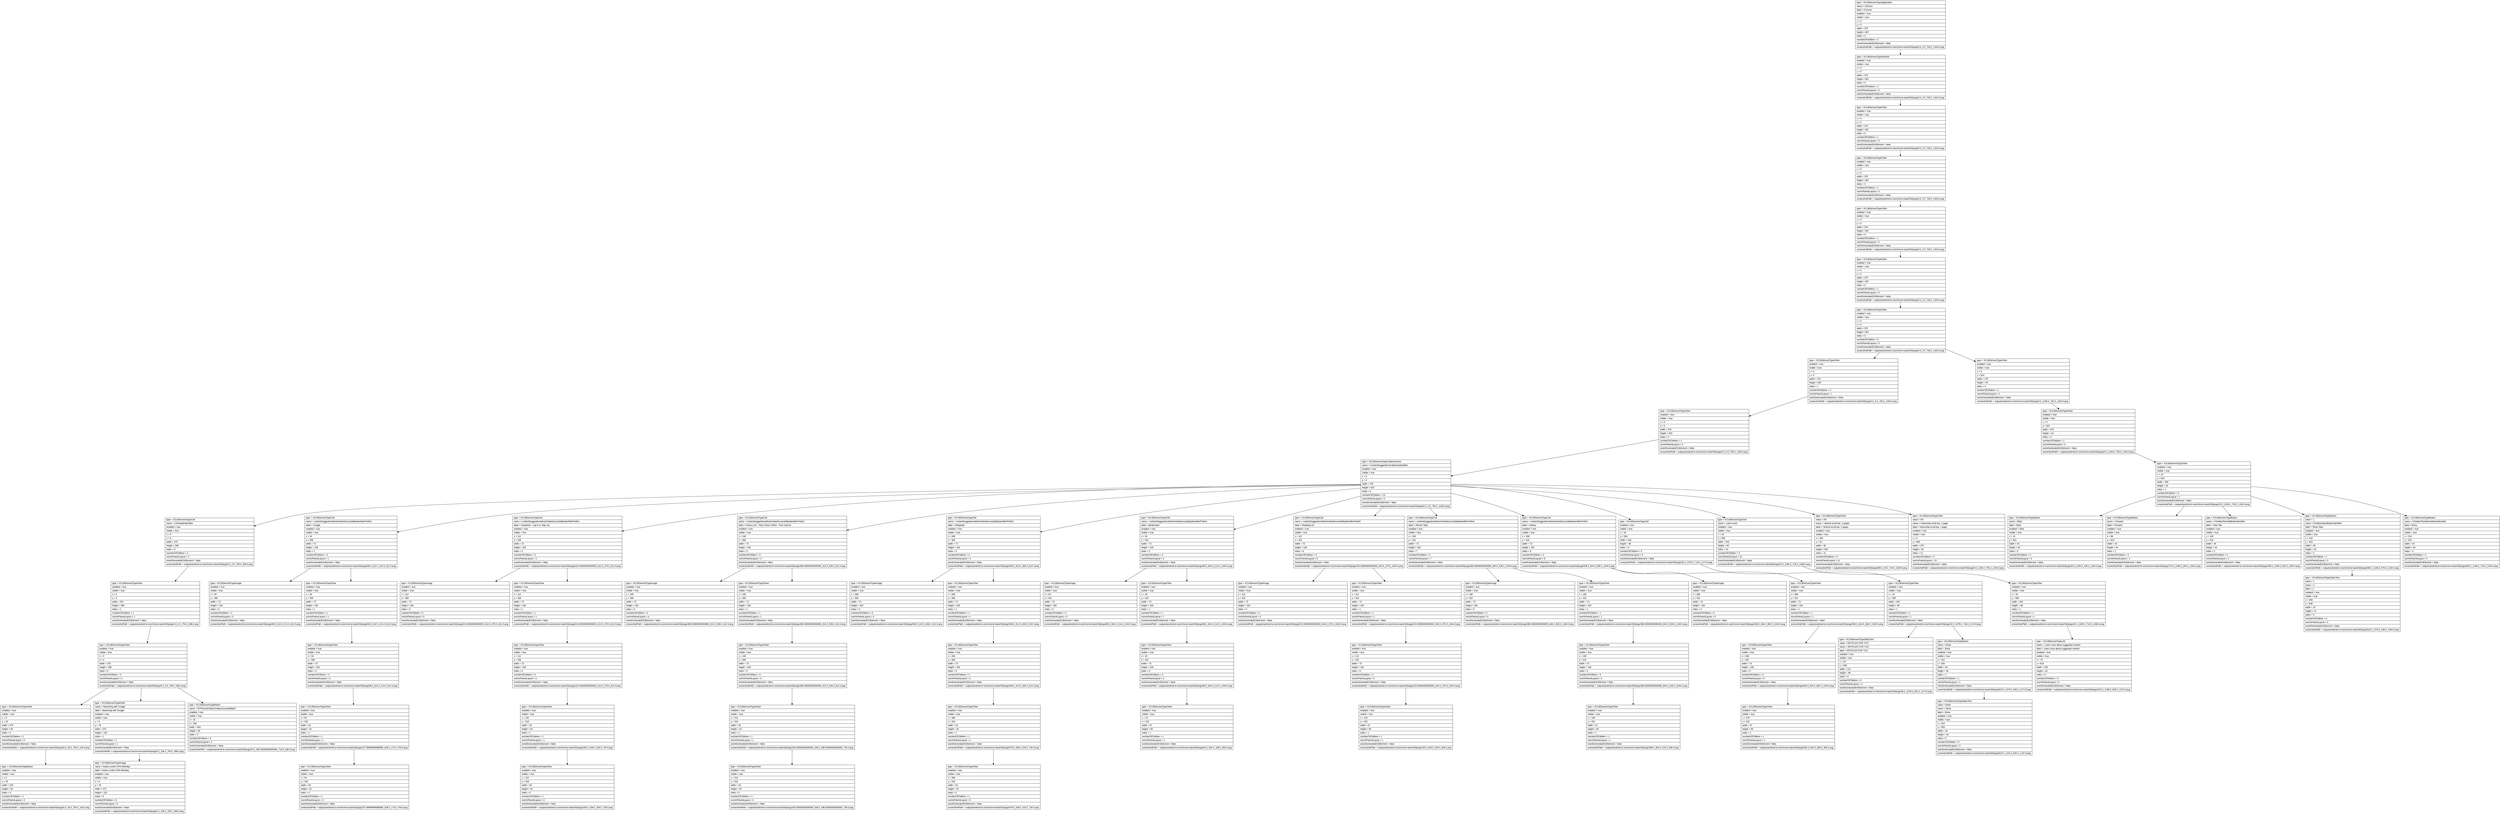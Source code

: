digraph Layout {

	node [shape=record fontname=Arial];

	0	[label="{type = XCUIElementTypeApplication\l|name = Chrome\l|label = Chrome\l|enabled = true\l|visible = true\l|x = 0\l|y = 0\l|width = 375\l|height = 667\l|index = 0\l|numberOfChildren = 2\l|eventGeneratedOnElement = false \l|screenshotPath = outputs/android-to-ios/chrome-back/S0/pngs/0.0_0.0_750.0_1334.0.png\l}"]
	1	[label="{type = XCUIElementTypeWindow\l|enabled = true\l|visible = true\l|x = 0\l|y = 0\l|width = 375\l|height = 667\l|index = 0\l|numberOfChildren = 1\l|numInParentLayout = 0\l|eventGeneratedOnElement = false \l|screenshotPath = outputs/android-to-ios/chrome-back/S0/pngs/0.0_0.0_750.0_1334.0.png\l}"]
	2	[label="{type = XCUIElementTypeOther\l|enabled = true\l|visible = true\l|x = 0\l|y = 0\l|width = 375\l|height = 667\l|index = 0\l|numberOfChildren = 1\l|numInParentLayout = 0\l|eventGeneratedOnElement = false \l|screenshotPath = outputs/android-to-ios/chrome-back/S0/pngs/0.0_0.0_750.0_1334.0.png\l}"]
	3	[label="{type = XCUIElementTypeOther\l|enabled = true\l|visible = true\l|x = 0\l|y = 0\l|width = 375\l|height = 667\l|index = 0\l|numberOfChildren = 1\l|numInParentLayout = 0\l|eventGeneratedOnElement = false \l|screenshotPath = outputs/android-to-ios/chrome-back/S0/pngs/0.0_0.0_750.0_1334.0.png\l}"]
	4	[label="{type = XCUIElementTypeOther\l|enabled = true\l|visible = true\l|x = 0\l|y = 0\l|width = 375\l|height = 667\l|index = 0\l|numberOfChildren = 1\l|numInParentLayout = 0\l|eventGeneratedOnElement = false \l|screenshotPath = outputs/android-to-ios/chrome-back/S0/pngs/0.0_0.0_750.0_1334.0.png\l}"]
	5	[label="{type = XCUIElementTypeOther\l|enabled = true\l|visible = true\l|x = 0\l|y = 0\l|width = 375\l|height = 667\l|index = 0\l|numberOfChildren = 1\l|numInParentLayout = 0\l|eventGeneratedOnElement = false \l|screenshotPath = outputs/android-to-ios/chrome-back/S0/pngs/0.0_0.0_750.0_1334.0.png\l}"]
	6	[label="{type = XCUIElementTypeOther\l|enabled = true\l|visible = true\l|x = 0\l|y = 0\l|width = 375\l|height = 667\l|index = 0\l|numberOfChildren = 5\l|numInParentLayout = 0\l|eventGeneratedOnElement = false \l|screenshotPath = outputs/android-to-ios/chrome-back/S0/pngs/0.0_0.0_750.0_1334.0.png\l}"]
	7	[label="{type = XCUIElementTypeOther\l|enabled = true\l|visible = true\l|x = 0\l|y = 0\l|width = 375\l|height = 667\l|index = 1\l|numberOfChildren = 2\l|numInParentLayout = 1\l|eventGeneratedOnElement = false \l|screenshotPath = outputs/android-to-ios/chrome-back/S0/pngs/0.0_0.0_750.0_1334.0.png\l}"]
	8	[label="{type = XCUIElementTypeOther\l|enabled = true\l|visible = true\l|x = 0\l|y = 623\l|width = 375\l|height = 44\l|index = 4\l|numberOfChildren = 1\l|numInParentLayout = 4\l|eventGeneratedOnElement = false \l|screenshotPath = outputs/android-to-ios/chrome-back/S0/pngs/0.0_1246.0_750.0_1334.0.png\l}"]
	9	[label="{type = XCUIElementTypeOther\l|enabled = true\l|visible = true\l|x = 0\l|y = 0\l|width = 375\l|height = 623\l|index = 0\l|numberOfChildren = 1\l|numInParentLayout = 0\l|eventGeneratedOnElement = false \l|screenshotPath = outputs/android-to-ios/chrome-back/S0/pngs/0.0_0.0_750.0_1246.0.png\l}"]
	10	[label="{type = XCUIElementTypeOther\l|enabled = true\l|visible = true\l|x = 0\l|y = 623\l|width = 375\l|height = 44\l|index = 0\l|numberOfChildren = 2\l|numInParentLayout = 0\l|eventGeneratedOnElement = false \l|screenshotPath = outputs/android-to-ios/chrome-back/S0/pngs/0.0_1246.0_750.0_1334.0.png\l}"]
	11	[label="{type = XCUIElementTypeCollectionView\l|name = ContentSuggestionsCollectionIdentifier\l|enabled = true\l|visible = true\l|x = 0\l|y = 0\l|width = 375\l|height = 623\l|index = 0\l|numberOfChildren = 13\l|numInParentLayout = 0\l|eventGeneratedOnElement = false \l|screenshotPath = outputs/android-to-ios/chrome-back/S0/pngs/0.0_0.0_750.0_1246.0.png\l}"]
	12	[label="{type = XCUIElementTypeOther\l|enabled = true\l|visible = true\l|x = 10\l|y = 623\l|width = 355\l|height = 44\l|index = 1\l|numberOfChildren = 5\l|numInParentLayout = 1\l|eventGeneratedOnElement = false \l|screenshotPath = outputs/android-to-ios/chrome-back/S0/pngs/20.0_1246.0_730.0_1334.0.png\l}"]
	13	[label="{type = XCUIElementTypeCell\l|name = CSHeaderIdentifier\l|enabled = true\l|visible = true\l|x = 0\l|y = 0\l|width = 375\l|height = 298\l|index = 0\l|numberOfChildren = 3\l|numInParentLayout = 0\l|eventGeneratedOnElement = false \l|screenshotPath = outputs/android-to-ios/chrome-back/S0/pngs/0.0_0.0_750.0_596.0.png\l}"]
	14	[label="{type = XCUIElementTypeCell\l|name = contentSuggestionsMostVisitedAccessibilityIdentifierPrefix0\l|label = Google\l|enabled = true\l|visible = true\l|x = 34\l|y = 306\l|width = 73\l|height = 100\l|index = 1\l|numberOfChildren = 3\l|numInParentLayout = 1\l|eventGeneratedOnElement = false \l|screenshotPath = outputs/android-to-ios/chrome-back/S0/pngs/68.0_612.0_214.0_812.0.png\l}"]
	15	[label="{type = XCUIElementTypeCell\l|name = contentSuggestionsMostVisitedAccessibilityIdentifierPrefix1\l|label = Facebook - Log In or Sign Up\l|enabled = true\l|visible = true\l|x = 112\l|y = 306\l|width = 73\l|height = 100\l|index = 2\l|numberOfChildren = 3\l|numInParentLayout = 2\l|eventGeneratedOnElement = false \l|screenshotPath = outputs/android-to-ios/chrome-back/S0/pngs/224.00000000000003_612.0_370.0_812.0.png\l}"]
	16	[label="{type = XCUIElementTypeCell\l|name = contentSuggestionsMostVisitedAccessibilityIdentifierPrefix2\l|label = Chess.com - Play Chess Online - Free Games\l|enabled = true\l|visible = true\l|x = 190\l|y = 306\l|width = 73\l|height = 100\l|index = 3\l|numberOfChildren = 3\l|numInParentLayout = 3\l|eventGeneratedOnElement = false \l|screenshotPath = outputs/android-to-ios/chrome-back/S0/pngs/380.00000000000006_612.0_526.0_812.0.png\l}"]
	17	[label="{type = XCUIElementTypeCell\l|name = contentSuggestionsMostVisitedAccessibilityIdentifierPrefix3\l|label = Wikipedia\l|enabled = true\l|visible = true\l|x = 268\l|y = 306\l|width = 73\l|height = 100\l|index = 4\l|numberOfChildren = 3\l|numInParentLayout = 4\l|eventGeneratedOnElement = false \l|screenshotPath = outputs/android-to-ios/chrome-back/S0/pngs/536.0_612.0_682.0_812.0.png\l}"]
	18	[label="{type = XCUIElementTypeCell\l|name = contentSuggestionsMostVisitedAccessibilityIdentifierPrefix4\l|label = Bookmarks\l|enabled = true\l|visible = true\l|x = 34\l|y = 422\l|width = 73\l|height = 100\l|index = 5\l|numberOfChildren = 3\l|numInParentLayout = 5\l|eventGeneratedOnElement = false \l|screenshotPath = outputs/android-to-ios/chrome-back/S0/pngs/68.0_844.0_214.0_1044.0.png\l}"]
	19	[label="{type = XCUIElementTypeCell\l|name = contentSuggestionsMostVisitedAccessibilityIdentifierPrefix5\l|label = Reading List\l|enabled = true\l|visible = true\l|x = 112\l|y = 422\l|width = 73\l|height = 100\l|index = 6\l|numberOfChildren = 3\l|numInParentLayout = 6\l|eventGeneratedOnElement = false \l|screenshotPath = outputs/android-to-ios/chrome-back/S0/pngs/224.00000000000003_844.0_370.0_1044.0.png\l}"]
	20	[label="{type = XCUIElementTypeCell\l|name = contentSuggestionsMostVisitedAccessibilityIdentifierPrefix6\l|label = Recent Tabs\l|enabled = true\l|visible = true\l|x = 190\l|y = 422\l|width = 73\l|height = 100\l|index = 7\l|numberOfChildren = 3\l|numInParentLayout = 7\l|eventGeneratedOnElement = false \l|screenshotPath = outputs/android-to-ios/chrome-back/S0/pngs/380.00000000000006_844.0_526.0_1044.0.png\l}"]
	21	[label="{type = XCUIElementTypeCell\l|name = contentSuggestionsMostVisitedAccessibilityIdentifierPrefix7\l|label = History\l|enabled = true\l|visible = true\l|x = 268\l|y = 422\l|width = 73\l|height = 100\l|index = 8\l|numberOfChildren = 3\l|numInParentLayout = 8\l|eventGeneratedOnElement = false \l|screenshotPath = outputs/android-to-ios/chrome-back/S0/pngs/536.0_844.0_682.0_1044.0.png\l}"]
	22	[label="{type = XCUIElementTypeCell\l|enabled = true\l|visible = true\l|x = 16\l|y = 539\l|width = 343\l|height = 48\l|index = 9\l|numberOfChildren = 3\l|numInParentLayout = 9\l|eventGeneratedOnElement = false \l|screenshotPath = outputs/android-to-ios/chrome-back/S0/pngs/32.0_1078.0_718.0_1174.0.png\l}"]
	23	[label="{type = XCUIElementTypeCell\l|name = Learn more\l|enabled = true\l|visible = true\l|x = 16\l|y = 595\l|width = 343\l|height = 48\l|index = 10\l|numberOfChildren = 3\l|numInParentLayout = 10\l|eventGeneratedOnElement = false \l|screenshotPath = outputs/android-to-ios/chrome-back/S0/pngs/32.0_1190.0_718.0_1286.0.png\l}"]
	24	[label="{type = XCUIElementTypeOther\l|value = 0%\l|name = Vertical scroll bar, 2 pages\l|label = Vertical scroll bar, 2 pages\l|enabled = true\l|visible = true\l|x = 342\l|y = 20\l|width = 30\l|height = 603\l|index = 11\l|numberOfChildren = 0\l|numInParentLayout = 11\l|eventGeneratedOnElement = false \l|screenshotPath = outputs/android-to-ios/chrome-back/S0/pngs/684.0_40.0_744.0_1246.0.png\l}"]
	25	[label="{type = XCUIElementTypeOther\l|value = 0%\l|name = Horizontal scroll bar, 1 page\l|label = Horizontal scroll bar, 1 page\l|enabled = true\l|visible = true\l|x = 0\l|y = 590\l|width = 375\l|height = 30\l|index = 12\l|numberOfChildren = 0\l|numInParentLayout = 12\l|eventGeneratedOnElement = false \l|screenshotPath = outputs/android-to-ios/chrome-back/S0/pngs/0.0_1180.0_750.0_1240.0.png\l}"]
	26	[label="{type = XCUIElementTypeButton\l|name = Back\l|label = Back\l|enabled = false\l|visible = true\l|x = 10\l|y = 623\l|width = 44\l|height = 44\l|index = 0\l|numberOfChildren = 0\l|numInParentLayout = 0\l|eventGeneratedOnElement = false \l|screenshotPath = outputs/android-to-ios/chrome-back/S0/pngs/20.0_1246.0_108.0_1334.0.png\l}"]
	27	[label="{type = XCUIElementTypeButton\l|name = Forward\l|label = Forward\l|enabled = true\l|visible = true\l|x = 88\l|y = 623\l|width = 44\l|height = 44\l|index = 1\l|numberOfChildren = 0\l|numInParentLayout = 1\l|eventGeneratedOnElement = false \l|screenshotPath = outputs/android-to-ios/chrome-back/S0/pngs/176.0_1246.0_264.0_1334.0.png\l}"]
	28	[label="{type = XCUIElementTypeButton\l|name = kToolbarNewTabButtonIdentifier\l|label = New Tab\l|enabled = true\l|visible = true\l|x = 165\l|y = 623\l|width = 45\l|height = 44\l|index = 2\l|numberOfChildren = 0\l|numInParentLayout = 2\l|eventGeneratedOnElement = false \l|screenshotPath = outputs/android-to-ios/chrome-back/S0/pngs/330.0_1246.0_420.0_1334.0.png\l}"]
	29	[label="{type = XCUIElementTypeButton\l|value = 1\l|name = kToolbarStackButtonIdentifier\l|label = Show Tabs\l|enabled = true\l|visible = true\l|x = 243\l|y = 623\l|width = 45\l|height = 44\l|index = 3\l|numberOfChildren = 1\l|numInParentLayout = 3\l|eventGeneratedOnElement = false \l|screenshotPath = outputs/android-to-ios/chrome-back/S0/pngs/486.0_1246.0_576.0_1334.0.png\l}"]
	30	[label="{type = XCUIElementTypeButton\l|name = kToolbarToolsMenuButtonIdentifier\l|label = Menu\l|enabled = true\l|visible = true\l|x = 314\l|y = 623\l|width = 44\l|height = 44\l|index = 4\l|numberOfChildren = 0\l|numInParentLayout = 4\l|eventGeneratedOnElement = false \l|screenshotPath = outputs/android-to-ios/chrome-back/S0/pngs/628.0_1246.0_716.0_1334.0.png\l}"]
	31	[label="{type = XCUIElementTypeOther\l|enabled = true\l|visible = true\l|x = 0\l|y = 0\l|width = 375\l|height = 298\l|index = 1\l|numberOfChildren = 1\l|numInParentLayout = 1\l|eventGeneratedOnElement = false \l|screenshotPath = outputs/android-to-ios/chrome-back/S0/pngs/0.0_0.0_750.0_596.0.png\l}"]
	32	[label="{type = XCUIElementTypeImage\l|enabled = true\l|visible = true\l|x = 34\l|y = 306\l|width = 73\l|height = 100\l|index = 0\l|numberOfChildren = 0\l|numInParentLayout = 0\l|eventGeneratedOnElement = false \l|screenshotPath = outputs/android-to-ios/chrome-back/S0/pngs/68.0_612.0_214.0_812.0.png\l}"]
	33	[label="{type = XCUIElementTypeOther\l|enabled = true\l|visible = true\l|x = 34\l|y = 306\l|width = 73\l|height = 100\l|index = 1\l|numberOfChildren = 1\l|numInParentLayout = 1\l|eventGeneratedOnElement = false \l|screenshotPath = outputs/android-to-ios/chrome-back/S0/pngs/68.0_612.0_214.0_812.0.png\l}"]
	34	[label="{type = XCUIElementTypeImage\l|enabled = true\l|visible = true\l|x = 112\l|y = 306\l|width = 73\l|height = 100\l|index = 0\l|numberOfChildren = 0\l|numInParentLayout = 0\l|eventGeneratedOnElement = false \l|screenshotPath = outputs/android-to-ios/chrome-back/S0/pngs/224.00000000000003_612.0_370.0_812.0.png\l}"]
	35	[label="{type = XCUIElementTypeOther\l|enabled = true\l|visible = true\l|x = 112\l|y = 306\l|width = 73\l|height = 100\l|index = 1\l|numberOfChildren = 1\l|numInParentLayout = 1\l|eventGeneratedOnElement = false \l|screenshotPath = outputs/android-to-ios/chrome-back/S0/pngs/224.00000000000003_612.0_370.0_812.0.png\l}"]
	36	[label="{type = XCUIElementTypeImage\l|enabled = true\l|visible = true\l|x = 190\l|y = 306\l|width = 73\l|height = 100\l|index = 0\l|numberOfChildren = 0\l|numInParentLayout = 0\l|eventGeneratedOnElement = false \l|screenshotPath = outputs/android-to-ios/chrome-back/S0/pngs/380.00000000000006_612.0_526.0_812.0.png\l}"]
	37	[label="{type = XCUIElementTypeOther\l|enabled = true\l|visible = true\l|x = 190\l|y = 306\l|width = 73\l|height = 100\l|index = 1\l|numberOfChildren = 1\l|numInParentLayout = 1\l|eventGeneratedOnElement = false \l|screenshotPath = outputs/android-to-ios/chrome-back/S0/pngs/380.00000000000006_612.0_526.0_812.0.png\l}"]
	38	[label="{type = XCUIElementTypeImage\l|enabled = true\l|visible = true\l|x = 268\l|y = 306\l|width = 73\l|height = 100\l|index = 0\l|numberOfChildren = 0\l|numInParentLayout = 0\l|eventGeneratedOnElement = false \l|screenshotPath = outputs/android-to-ios/chrome-back/S0/pngs/536.0_612.0_682.0_812.0.png\l}"]
	39	[label="{type = XCUIElementTypeOther\l|enabled = true\l|visible = true\l|x = 268\l|y = 306\l|width = 73\l|height = 100\l|index = 1\l|numberOfChildren = 1\l|numInParentLayout = 1\l|eventGeneratedOnElement = false \l|screenshotPath = outputs/android-to-ios/chrome-back/S0/pngs/536.0_612.0_682.0_812.0.png\l}"]
	40	[label="{type = XCUIElementTypeImage\l|enabled = true\l|visible = true\l|x = 34\l|y = 422\l|width = 73\l|height = 100\l|index = 0\l|numberOfChildren = 0\l|numInParentLayout = 0\l|eventGeneratedOnElement = false \l|screenshotPath = outputs/android-to-ios/chrome-back/S0/pngs/68.0_844.0_214.0_1044.0.png\l}"]
	41	[label="{type = XCUIElementTypeOther\l|enabled = true\l|visible = true\l|x = 34\l|y = 422\l|width = 73\l|height = 100\l|index = 1\l|numberOfChildren = 1\l|numInParentLayout = 1\l|eventGeneratedOnElement = false \l|screenshotPath = outputs/android-to-ios/chrome-back/S0/pngs/68.0_844.0_214.0_1044.0.png\l}"]
	42	[label="{type = XCUIElementTypeImage\l|enabled = true\l|visible = true\l|x = 112\l|y = 422\l|width = 73\l|height = 100\l|index = 0\l|numberOfChildren = 0\l|numInParentLayout = 0\l|eventGeneratedOnElement = false \l|screenshotPath = outputs/android-to-ios/chrome-back/S0/pngs/224.00000000000003_844.0_370.0_1044.0.png\l}"]
	43	[label="{type = XCUIElementTypeOther\l|enabled = true\l|visible = true\l|x = 112\l|y = 422\l|width = 73\l|height = 100\l|index = 1\l|numberOfChildren = 1\l|numInParentLayout = 1\l|eventGeneratedOnElement = false \l|screenshotPath = outputs/android-to-ios/chrome-back/S0/pngs/224.00000000000003_844.0_370.0_1044.0.png\l}"]
	44	[label="{type = XCUIElementTypeImage\l|enabled = true\l|visible = true\l|x = 190\l|y = 422\l|width = 73\l|height = 100\l|index = 0\l|numberOfChildren = 0\l|numInParentLayout = 0\l|eventGeneratedOnElement = false \l|screenshotPath = outputs/android-to-ios/chrome-back/S0/pngs/380.00000000000006_844.0_526.0_1044.0.png\l}"]
	45	[label="{type = XCUIElementTypeOther\l|enabled = true\l|visible = true\l|x = 190\l|y = 422\l|width = 73\l|height = 100\l|index = 1\l|numberOfChildren = 1\l|numInParentLayout = 1\l|eventGeneratedOnElement = false \l|screenshotPath = outputs/android-to-ios/chrome-back/S0/pngs/380.00000000000006_844.0_526.0_1044.0.png\l}"]
	46	[label="{type = XCUIElementTypeImage\l|enabled = true\l|visible = true\l|x = 268\l|y = 422\l|width = 73\l|height = 100\l|index = 0\l|numberOfChildren = 0\l|numInParentLayout = 0\l|eventGeneratedOnElement = false \l|screenshotPath = outputs/android-to-ios/chrome-back/S0/pngs/536.0_844.0_682.0_1044.0.png\l}"]
	47	[label="{type = XCUIElementTypeOther\l|enabled = true\l|visible = true\l|x = 268\l|y = 422\l|width = 73\l|height = 100\l|index = 1\l|numberOfChildren = 1\l|numInParentLayout = 1\l|eventGeneratedOnElement = false \l|screenshotPath = outputs/android-to-ios/chrome-back/S0/pngs/536.0_844.0_682.0_1044.0.png\l}"]
	48	[label="{type = XCUIElementTypeOther\l|enabled = true\l|visible = true\l|x = 16\l|y = 539\l|width = 343\l|height = 48\l|index = 1\l|numberOfChildren = 2\l|numInParentLayout = 1\l|eventGeneratedOnElement = false \l|screenshotPath = outputs/android-to-ios/chrome-back/S0/pngs/32.0_1078.0_718.0_1174.0.png\l}"]
	49	[label="{type = XCUIElementTypeOther\l|enabled = true\l|visible = true\l|x = 16\l|y = 595\l|width = 343\l|height = 48\l|index = 1\l|numberOfChildren = 1\l|numInParentLayout = 1\l|eventGeneratedOnElement = false \l|screenshotPath = outputs/android-to-ios/chrome-back/S0/pngs/32.0_1190.0_718.0_1286.0.png\l}"]
	50	[label="{type = XCUIElementTypeStaticText\l|value = 1\l|name = 1\l|label = 1\l|enabled = true\l|visible = true\l|x = 258\l|y = 638\l|width = 15\l|height = 14\l|index = 0\l|numberOfChildren = 0\l|numInParentLayout = 0\l|eventGeneratedOnElement = false \l|screenshotPath = outputs/android-to-ios/chrome-back/S0/pngs/516.0_1276.0_546.0_1304.0.png\l}"]
	51	[label="{type = XCUIElementTypeOther\l|enabled = true\l|visible = true\l|x = 0\l|y = 0\l|width = 375\l|height = 298\l|index = 0\l|numberOfChildren = 3\l|numInParentLayout = 0\l|eventGeneratedOnElement = false \l|screenshotPath = outputs/android-to-ios/chrome-back/S0/pngs/0.0_0.0_750.0_596.0.png\l}"]
	52	[label="{type = XCUIElementTypeOther\l|enabled = true\l|visible = true\l|x = 34\l|y = 306\l|width = 73\l|height = 100\l|index = 0\l|numberOfChildren = 3\l|numInParentLayout = 0\l|eventGeneratedOnElement = false \l|screenshotPath = outputs/android-to-ios/chrome-back/S0/pngs/68.0_612.0_214.0_812.0.png\l}"]
	53	[label="{type = XCUIElementTypeOther\l|enabled = true\l|visible = true\l|x = 112\l|y = 306\l|width = 73\l|height = 100\l|index = 0\l|numberOfChildren = 3\l|numInParentLayout = 0\l|eventGeneratedOnElement = false \l|screenshotPath = outputs/android-to-ios/chrome-back/S0/pngs/224.00000000000003_612.0_370.0_812.0.png\l}"]
	54	[label="{type = XCUIElementTypeOther\l|enabled = true\l|visible = true\l|x = 190\l|y = 306\l|width = 73\l|height = 100\l|index = 0\l|numberOfChildren = 3\l|numInParentLayout = 0\l|eventGeneratedOnElement = false \l|screenshotPath = outputs/android-to-ios/chrome-back/S0/pngs/380.00000000000006_612.0_526.0_812.0.png\l}"]
	55	[label="{type = XCUIElementTypeOther\l|enabled = true\l|visible = true\l|x = 268\l|y = 306\l|width = 73\l|height = 100\l|index = 0\l|numberOfChildren = 3\l|numInParentLayout = 0\l|eventGeneratedOnElement = false \l|screenshotPath = outputs/android-to-ios/chrome-back/S0/pngs/536.0_612.0_682.0_812.0.png\l}"]
	56	[label="{type = XCUIElementTypeOther\l|enabled = true\l|visible = true\l|x = 34\l|y = 422\l|width = 73\l|height = 100\l|index = 0\l|numberOfChildren = 3\l|numInParentLayout = 0\l|eventGeneratedOnElement = false \l|screenshotPath = outputs/android-to-ios/chrome-back/S0/pngs/68.0_844.0_214.0_1044.0.png\l}"]
	57	[label="{type = XCUIElementTypeOther\l|enabled = true\l|visible = true\l|x = 112\l|y = 422\l|width = 73\l|height = 100\l|index = 0\l|numberOfChildren = 3\l|numInParentLayout = 0\l|eventGeneratedOnElement = false \l|screenshotPath = outputs/android-to-ios/chrome-back/S0/pngs/224.00000000000003_844.0_370.0_1044.0.png\l}"]
	58	[label="{type = XCUIElementTypeOther\l|enabled = true\l|visible = true\l|x = 190\l|y = 422\l|width = 73\l|height = 100\l|index = 0\l|numberOfChildren = 3\l|numInParentLayout = 0\l|eventGeneratedOnElement = false \l|screenshotPath = outputs/android-to-ios/chrome-back/S0/pngs/380.00000000000006_844.0_526.0_1044.0.png\l}"]
	59	[label="{type = XCUIElementTypeOther\l|enabled = true\l|visible = true\l|x = 268\l|y = 422\l|width = 73\l|height = 100\l|index = 0\l|numberOfChildren = 3\l|numInParentLayout = 0\l|eventGeneratedOnElement = false \l|screenshotPath = outputs/android-to-ios/chrome-back/S0/pngs/536.0_844.0_682.0_1044.0.png\l}"]
	60	[label="{type = XCUIElementTypeStaticText\l|value = ARTICLES FOR YOU\l|name = ARTICLES FOR YOU\l|label = ARTICLES FOR YOU\l|enabled = true\l|visible = true\l|x = 29\l|y = 539\l|width = 122\l|height = 48\l|index = 0\l|numberOfChildren = 0\l|numInParentLayout = 0\l|eventGeneratedOnElement = false \l|screenshotPath = outputs/android-to-ios/chrome-back/S0/pngs/58.0_1078.0_302.0_1174.0.png\l}"]
	61	[label="{type = XCUIElementTypeButton\l|name = Show\l|label = Show\l|enabled = true\l|visible = true\l|x = 312\l|y = 539\l|width = 34\l|height = 48\l|index = 1\l|numberOfChildren = 1\l|numInParentLayout = 1\l|eventGeneratedOnElement = false \l|screenshotPath = outputs/android-to-ios/chrome-back/S0/pngs/624.0_1078.0_692.0_1174.0.png\l}"]
	62	[label="{type = XCUIElementTypeLink\l|name = Learn more about suggested content\l|label = Learn more about suggested content\l|enabled = true\l|visible = true\l|x = 75\l|y = 619\l|width = 225\l|height = 16\l|index = 0\l|numberOfChildren = 0\l|numInParentLayout = 0\l|eventGeneratedOnElement = false \l|screenshotPath = outputs/android-to-ios/chrome-back/S0/pngs/150.0_1238.0_600.0_1270.0.png\l}"]
	63	[label="{type = XCUIElementTypeOther\l|enabled = true\l|visible = true\l|x = 0\l|y = 20\l|width = 375\l|height = 50\l|index = 0\l|numberOfChildren = 1\l|numInParentLayout = 0\l|eventGeneratedOnElement = false \l|screenshotPath = outputs/android-to-ios/chrome-back/S0/pngs/0.0_40.0_750.0_140.0.png\l}"]
	64	[label="{type = XCUIElementTypeOther\l|name = Searching with Google\l|label = Searching with Google\l|enabled = true\l|visible = true\l|x = 0\l|y = 78\l|width = 375\l|height = 120\l|index = 1\l|numberOfChildren = 1\l|numInParentLayout = 1\l|eventGeneratedOnElement = false \l|screenshotPath = outputs/android-to-ios/chrome-back/S0/pngs/0.0_156.0_750.0_396.0.png\l}"]
	65	[label="{type = XCUIElementTypeButton\l|name = NTPHomeFakeOmniboxAccessibilityID\l|enabled = true\l|visible = true\l|x = 16\l|y = 230\l|width = 343\l|height = 50\l|index = 2\l|numberOfChildren = 5\l|numInParentLayout = 2\l|eventGeneratedOnElement = false \l|screenshotPath = outputs/android-to-ios/chrome-back/S0/pngs/32.0_460.00000000000006_718.0_560.0.png\l}"]
	66	[label="{type = XCUIElementTypeOther\l|enabled = true\l|visible = true\l|x = 54\l|y = 318\l|width = 33\l|height = 32\l|index = 1\l|numberOfChildren = 1\l|numInParentLayout = 1\l|eventGeneratedOnElement = false \l|screenshotPath = outputs/android-to-ios/chrome-back/S0/pngs/107.99999999999999_636.0_174.0_700.0.png\l}"]
	67	[label="{type = XCUIElementTypeOther\l|enabled = true\l|visible = true\l|x = 132\l|y = 318\l|width = 33\l|height = 32\l|index = 1\l|numberOfChildren = 1\l|numInParentLayout = 1\l|eventGeneratedOnElement = false \l|screenshotPath = outputs/android-to-ios/chrome-back/S0/pngs/264.0_636.0_330.0_700.0.png\l}"]
	68	[label="{type = XCUIElementTypeOther\l|enabled = true\l|visible = true\l|x = 210\l|y = 318\l|width = 33\l|height = 32\l|index = 1\l|numberOfChildren = 1\l|numInParentLayout = 1\l|eventGeneratedOnElement = false \l|screenshotPath = outputs/android-to-ios/chrome-back/S0/pngs/420.00000000000006_636.0_486.00000000000006_700.0.png\l}"]
	69	[label="{type = XCUIElementTypeOther\l|enabled = true\l|visible = true\l|x = 288\l|y = 318\l|width = 33\l|height = 32\l|index = 1\l|numberOfChildren = 1\l|numInParentLayout = 1\l|eventGeneratedOnElement = false \l|screenshotPath = outputs/android-to-ios/chrome-back/S0/pngs/576.0_636.0_642.0_700.0.png\l}"]
	70	[label="{type = XCUIElementTypeOther\l|enabled = true\l|visible = true\l|x = 42\l|y = 422\l|width = 57\l|height = 56\l|index = 1\l|numberOfChildren = 1\l|numInParentLayout = 1\l|eventGeneratedOnElement = false \l|screenshotPath = outputs/android-to-ios/chrome-back/S0/pngs/84.0_844.0_198.0_956.0.png\l}"]
	71	[label="{type = XCUIElementTypeOther\l|enabled = true\l|visible = true\l|x = 120\l|y = 422\l|width = 57\l|height = 56\l|index = 1\l|numberOfChildren = 1\l|numInParentLayout = 1\l|eventGeneratedOnElement = false \l|screenshotPath = outputs/android-to-ios/chrome-back/S0/pngs/240.0_844.0_354.0_956.0.png\l}"]
	72	[label="{type = XCUIElementTypeOther\l|enabled = true\l|visible = true\l|x = 198\l|y = 422\l|width = 57\l|height = 56\l|index = 1\l|numberOfChildren = 1\l|numInParentLayout = 1\l|eventGeneratedOnElement = false \l|screenshotPath = outputs/android-to-ios/chrome-back/S0/pngs/396.0_844.0_510.0_956.0.png\l}"]
	73	[label="{type = XCUIElementTypeOther\l|enabled = true\l|visible = true\l|x = 276\l|y = 422\l|width = 57\l|height = 56\l|index = 1\l|numberOfChildren = 1\l|numInParentLayout = 1\l|eventGeneratedOnElement = false \l|screenshotPath = outputs/android-to-ios/chrome-back/S0/pngs/552.0_844.0_666.0_956.0.png\l}"]
	74	[label="{type = XCUIElementTypeStaticText\l|value = Show\l|name = Show\l|label = Show\l|enabled = true\l|visible = true\l|x = 312\l|y = 555\l|width = 34\l|height = 16\l|index = 0\l|numberOfChildren = 0\l|numInParentLayout = 0\l|eventGeneratedOnElement = false \l|screenshotPath = outputs/android-to-ios/chrome-back/S0/pngs/624.0_1110.0_692.0_1142.0.png\l}"]
	75	[label="{type = XCUIElementTypeButton\l|enabled = true\l|visible = true\l|x = 0\l|y = 20\l|width = 375\l|height = 50\l|index = 0\l|numberOfChildren = 1\l|numInParentLayout = 0\l|eventGeneratedOnElement = false \l|screenshotPath = outputs/android-to-ios/chrome-back/S0/pngs/0.0_40.0_750.0_140.0.png\l}"]
	76	[label="{type = XCUIElementTypeImage\l|name = Audre Lorde's 87th Birthday\l|label = Audre Lorde's 87th Birthday\l|enabled = true\l|visible = true\l|x = 0\l|y = 78\l|width = 375\l|height = 120\l|index = 0\l|numberOfChildren = 0\l|numInParentLayout = 0\l|eventGeneratedOnElement = false \l|screenshotPath = outputs/android-to-ios/chrome-back/S0/pngs/0.0_156.0_750.0_396.0.png\l}"]
	77	[label="{type = XCUIElementTypeOther\l|enabled = true\l|visible = true\l|x = 54\l|y = 318\l|width = 33\l|height = 32\l|index = 0\l|numberOfChildren = 1\l|numInParentLayout = 0\l|eventGeneratedOnElement = false \l|screenshotPath = outputs/android-to-ios/chrome-back/S0/pngs/107.99999999999999_636.0_174.0_700.0.png\l}"]
	78	[label="{type = XCUIElementTypeOther\l|enabled = true\l|visible = true\l|x = 132\l|y = 318\l|width = 33\l|height = 32\l|index = 0\l|numberOfChildren = 1\l|numInParentLayout = 0\l|eventGeneratedOnElement = false \l|screenshotPath = outputs/android-to-ios/chrome-back/S0/pngs/264.0_636.0_330.0_700.0.png\l}"]
	79	[label="{type = XCUIElementTypeOther\l|enabled = true\l|visible = true\l|x = 210\l|y = 318\l|width = 33\l|height = 32\l|index = 0\l|numberOfChildren = 1\l|numInParentLayout = 0\l|eventGeneratedOnElement = false \l|screenshotPath = outputs/android-to-ios/chrome-back/S0/pngs/420.00000000000006_636.0_486.00000000000006_700.0.png\l}"]
	80	[label="{type = XCUIElementTypeOther\l|enabled = true\l|visible = true\l|x = 288\l|y = 318\l|width = 33\l|height = 32\l|index = 0\l|numberOfChildren = 1\l|numInParentLayout = 0\l|eventGeneratedOnElement = false \l|screenshotPath = outputs/android-to-ios/chrome-back/S0/pngs/576.0_636.0_642.0_700.0.png\l}"]


	0 -> 1
	1 -> 2
	2 -> 3
	3 -> 4
	4 -> 5
	5 -> 6
	6 -> 7
	6 -> 8
	7 -> 9
	8 -> 10
	9 -> 11
	10 -> 12
	11 -> 13
	11 -> 14
	11 -> 15
	11 -> 16
	11 -> 17
	11 -> 18
	11 -> 19
	11 -> 20
	11 -> 21
	11 -> 22
	11 -> 23
	11 -> 24
	11 -> 25
	12 -> 26
	12 -> 27
	12 -> 28
	12 -> 29
	12 -> 30
	13 -> 31
	14 -> 32
	14 -> 33
	15 -> 34
	15 -> 35
	16 -> 36
	16 -> 37
	17 -> 38
	17 -> 39
	18 -> 40
	18 -> 41
	19 -> 42
	19 -> 43
	20 -> 44
	20 -> 45
	21 -> 46
	21 -> 47
	22 -> 48
	23 -> 49
	29 -> 50
	31 -> 51
	33 -> 52
	35 -> 53
	37 -> 54
	39 -> 55
	41 -> 56
	43 -> 57
	45 -> 58
	47 -> 59
	48 -> 60
	48 -> 61
	49 -> 62
	51 -> 63
	51 -> 64
	51 -> 65
	52 -> 66
	53 -> 67
	54 -> 68
	55 -> 69
	56 -> 70
	57 -> 71
	58 -> 72
	59 -> 73
	61 -> 74
	63 -> 75
	64 -> 76
	66 -> 77
	67 -> 78
	68 -> 79
	69 -> 80


}